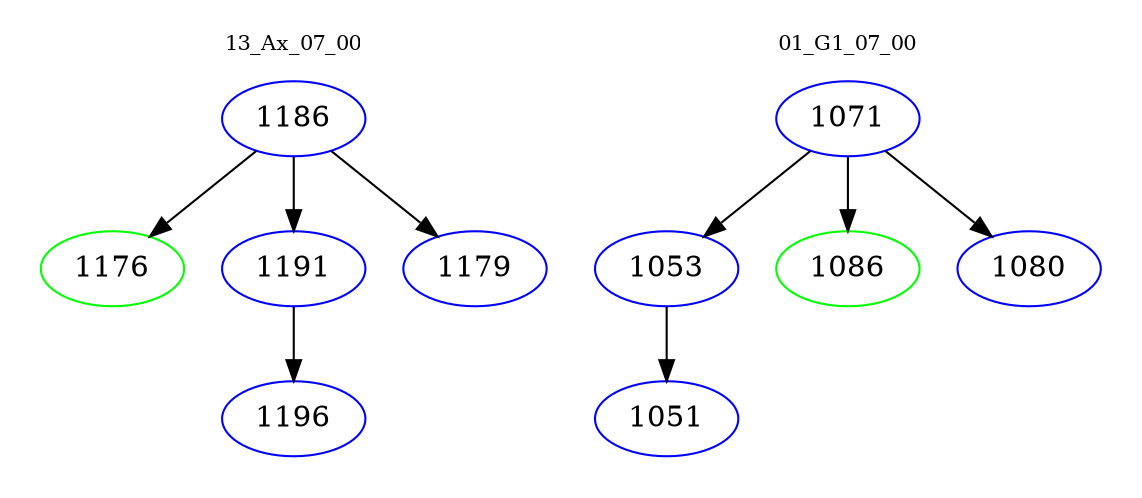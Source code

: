 digraph{
subgraph cluster_0 {
color = white
label = "13_Ax_07_00";
fontsize=10;
T0_1186 [label="1186", color="blue"]
T0_1186 -> T0_1176 [color="black"]
T0_1176 [label="1176", color="green"]
T0_1186 -> T0_1191 [color="black"]
T0_1191 [label="1191", color="blue"]
T0_1191 -> T0_1196 [color="black"]
T0_1196 [label="1196", color="blue"]
T0_1186 -> T0_1179 [color="black"]
T0_1179 [label="1179", color="blue"]
}
subgraph cluster_1 {
color = white
label = "01_G1_07_00";
fontsize=10;
T1_1071 [label="1071", color="blue"]
T1_1071 -> T1_1053 [color="black"]
T1_1053 [label="1053", color="blue"]
T1_1053 -> T1_1051 [color="black"]
T1_1051 [label="1051", color="blue"]
T1_1071 -> T1_1086 [color="black"]
T1_1086 [label="1086", color="green"]
T1_1071 -> T1_1080 [color="black"]
T1_1080 [label="1080", color="blue"]
}
}
